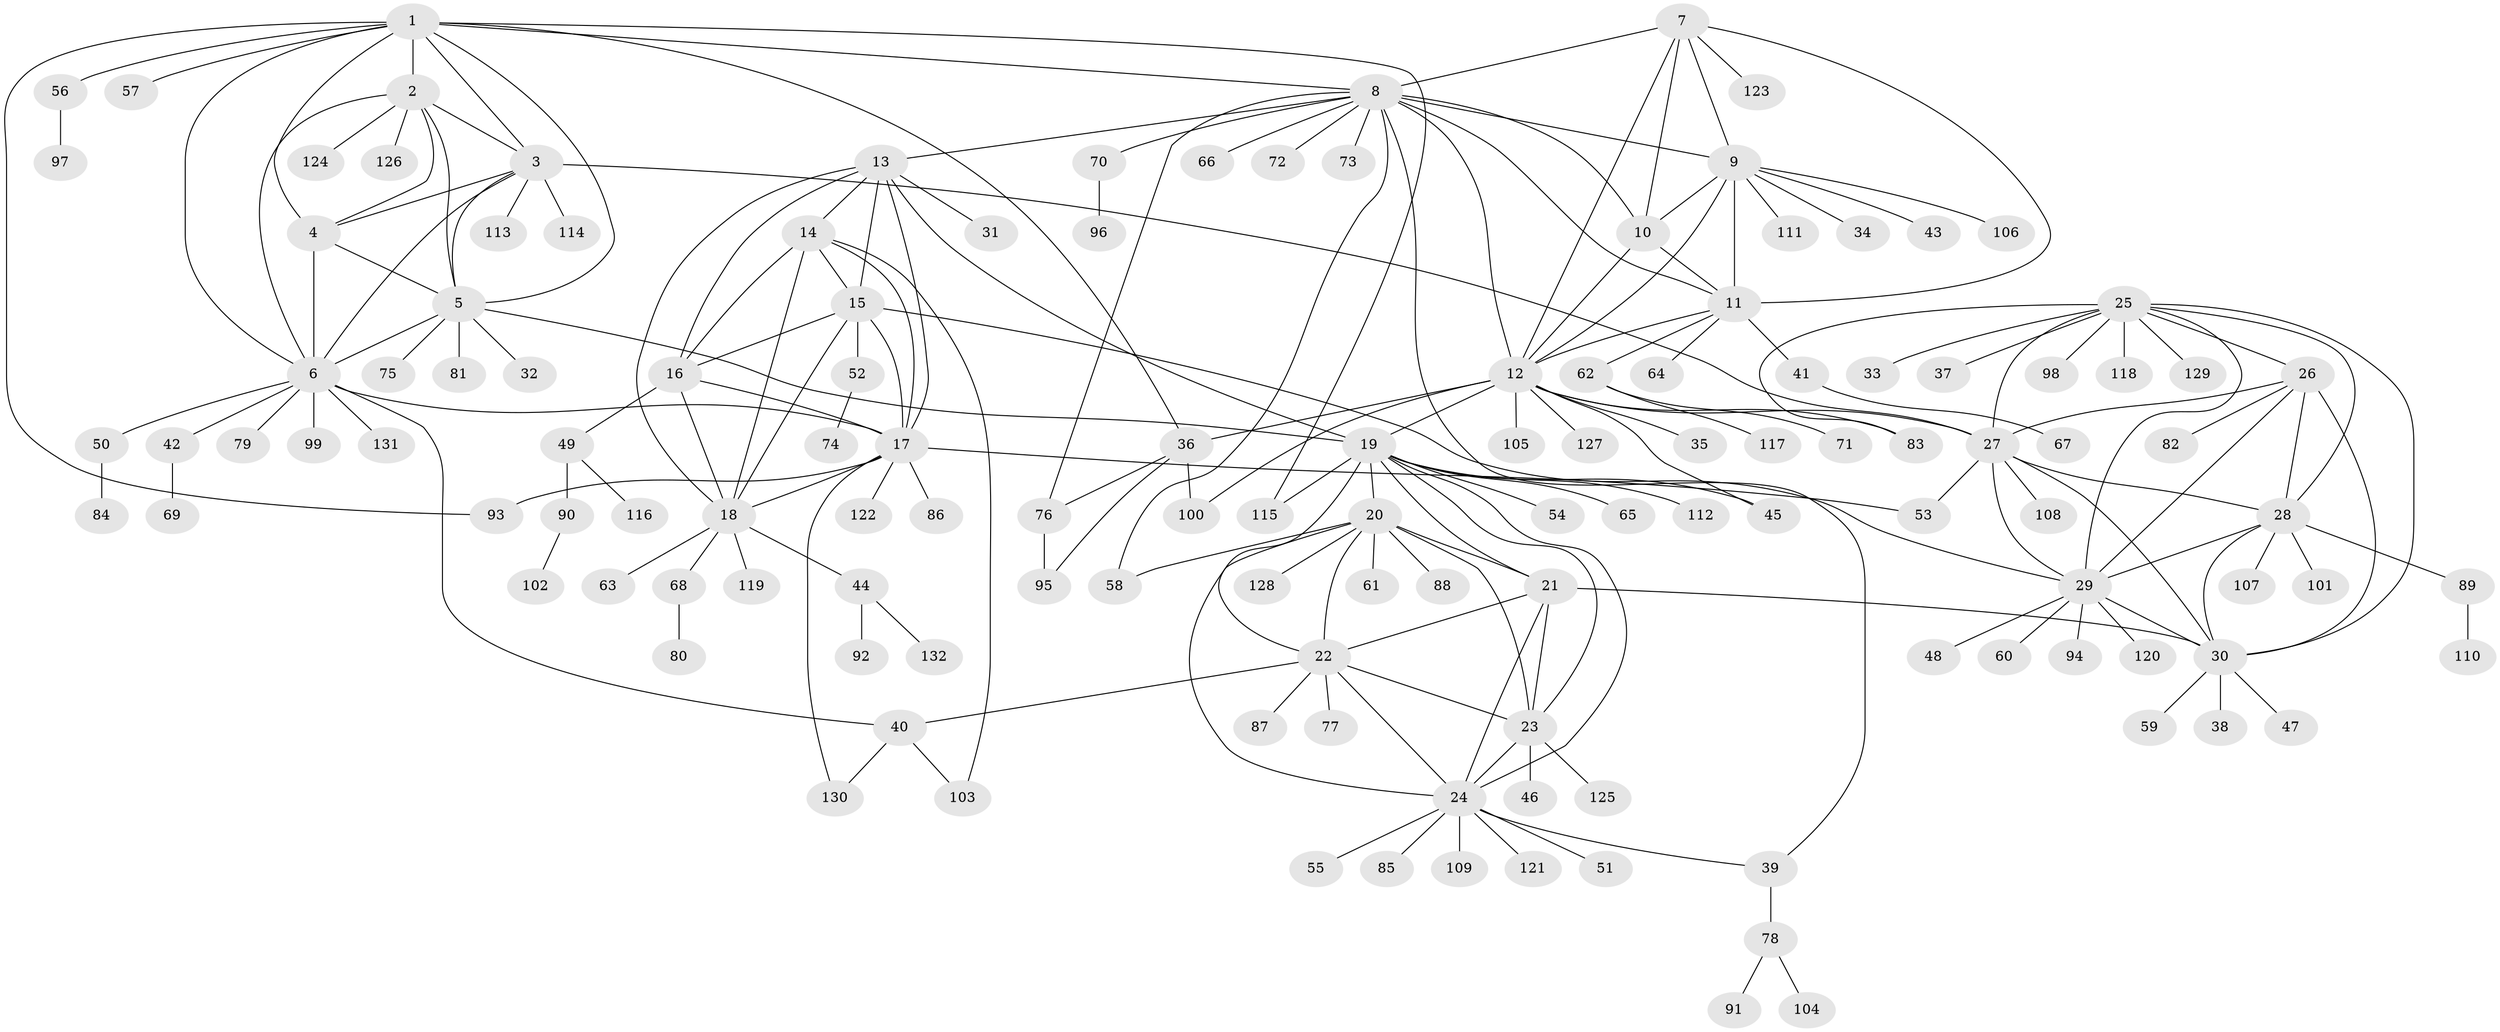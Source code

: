 // Generated by graph-tools (version 1.1) at 2025/54/03/09/25 04:54:52]
// undirected, 132 vertices, 201 edges
graph export_dot {
graph [start="1"]
  node [color=gray90,style=filled];
  1;
  2;
  3;
  4;
  5;
  6;
  7;
  8;
  9;
  10;
  11;
  12;
  13;
  14;
  15;
  16;
  17;
  18;
  19;
  20;
  21;
  22;
  23;
  24;
  25;
  26;
  27;
  28;
  29;
  30;
  31;
  32;
  33;
  34;
  35;
  36;
  37;
  38;
  39;
  40;
  41;
  42;
  43;
  44;
  45;
  46;
  47;
  48;
  49;
  50;
  51;
  52;
  53;
  54;
  55;
  56;
  57;
  58;
  59;
  60;
  61;
  62;
  63;
  64;
  65;
  66;
  67;
  68;
  69;
  70;
  71;
  72;
  73;
  74;
  75;
  76;
  77;
  78;
  79;
  80;
  81;
  82;
  83;
  84;
  85;
  86;
  87;
  88;
  89;
  90;
  91;
  92;
  93;
  94;
  95;
  96;
  97;
  98;
  99;
  100;
  101;
  102;
  103;
  104;
  105;
  106;
  107;
  108;
  109;
  110;
  111;
  112;
  113;
  114;
  115;
  116;
  117;
  118;
  119;
  120;
  121;
  122;
  123;
  124;
  125;
  126;
  127;
  128;
  129;
  130;
  131;
  132;
  1 -- 2;
  1 -- 3;
  1 -- 4;
  1 -- 5;
  1 -- 6;
  1 -- 8;
  1 -- 36;
  1 -- 56;
  1 -- 57;
  1 -- 93;
  1 -- 115;
  2 -- 3;
  2 -- 4;
  2 -- 5;
  2 -- 6;
  2 -- 124;
  2 -- 126;
  3 -- 4;
  3 -- 5;
  3 -- 6;
  3 -- 27;
  3 -- 113;
  3 -- 114;
  4 -- 5;
  4 -- 6;
  5 -- 6;
  5 -- 19;
  5 -- 32;
  5 -- 75;
  5 -- 81;
  6 -- 17;
  6 -- 40;
  6 -- 42;
  6 -- 50;
  6 -- 79;
  6 -- 99;
  6 -- 131;
  7 -- 8;
  7 -- 9;
  7 -- 10;
  7 -- 11;
  7 -- 12;
  7 -- 123;
  8 -- 9;
  8 -- 10;
  8 -- 11;
  8 -- 12;
  8 -- 13;
  8 -- 39;
  8 -- 58;
  8 -- 66;
  8 -- 70;
  8 -- 72;
  8 -- 73;
  8 -- 76;
  9 -- 10;
  9 -- 11;
  9 -- 12;
  9 -- 34;
  9 -- 43;
  9 -- 106;
  9 -- 111;
  10 -- 11;
  10 -- 12;
  11 -- 12;
  11 -- 41;
  11 -- 62;
  11 -- 64;
  12 -- 19;
  12 -- 27;
  12 -- 35;
  12 -- 36;
  12 -- 45;
  12 -- 83;
  12 -- 100;
  12 -- 105;
  12 -- 127;
  13 -- 14;
  13 -- 15;
  13 -- 16;
  13 -- 17;
  13 -- 18;
  13 -- 19;
  13 -- 31;
  14 -- 15;
  14 -- 16;
  14 -- 17;
  14 -- 18;
  14 -- 103;
  15 -- 16;
  15 -- 17;
  15 -- 18;
  15 -- 29;
  15 -- 52;
  16 -- 17;
  16 -- 18;
  16 -- 49;
  17 -- 18;
  17 -- 53;
  17 -- 86;
  17 -- 93;
  17 -- 122;
  17 -- 130;
  18 -- 44;
  18 -- 63;
  18 -- 68;
  18 -- 119;
  19 -- 20;
  19 -- 21;
  19 -- 22;
  19 -- 23;
  19 -- 24;
  19 -- 45;
  19 -- 54;
  19 -- 65;
  19 -- 112;
  19 -- 115;
  20 -- 21;
  20 -- 22;
  20 -- 23;
  20 -- 24;
  20 -- 58;
  20 -- 61;
  20 -- 88;
  20 -- 128;
  21 -- 22;
  21 -- 23;
  21 -- 24;
  21 -- 30;
  22 -- 23;
  22 -- 24;
  22 -- 40;
  22 -- 77;
  22 -- 87;
  23 -- 24;
  23 -- 46;
  23 -- 125;
  24 -- 39;
  24 -- 51;
  24 -- 55;
  24 -- 85;
  24 -- 109;
  24 -- 121;
  25 -- 26;
  25 -- 27;
  25 -- 28;
  25 -- 29;
  25 -- 30;
  25 -- 33;
  25 -- 37;
  25 -- 83;
  25 -- 98;
  25 -- 118;
  25 -- 129;
  26 -- 27;
  26 -- 28;
  26 -- 29;
  26 -- 30;
  26 -- 82;
  27 -- 28;
  27 -- 29;
  27 -- 30;
  27 -- 53;
  27 -- 108;
  28 -- 29;
  28 -- 30;
  28 -- 89;
  28 -- 101;
  28 -- 107;
  29 -- 30;
  29 -- 48;
  29 -- 60;
  29 -- 94;
  29 -- 120;
  30 -- 38;
  30 -- 47;
  30 -- 59;
  36 -- 76;
  36 -- 95;
  36 -- 100;
  39 -- 78;
  40 -- 103;
  40 -- 130;
  41 -- 67;
  42 -- 69;
  44 -- 92;
  44 -- 132;
  49 -- 90;
  49 -- 116;
  50 -- 84;
  52 -- 74;
  56 -- 97;
  62 -- 71;
  62 -- 117;
  68 -- 80;
  70 -- 96;
  76 -- 95;
  78 -- 91;
  78 -- 104;
  89 -- 110;
  90 -- 102;
}
